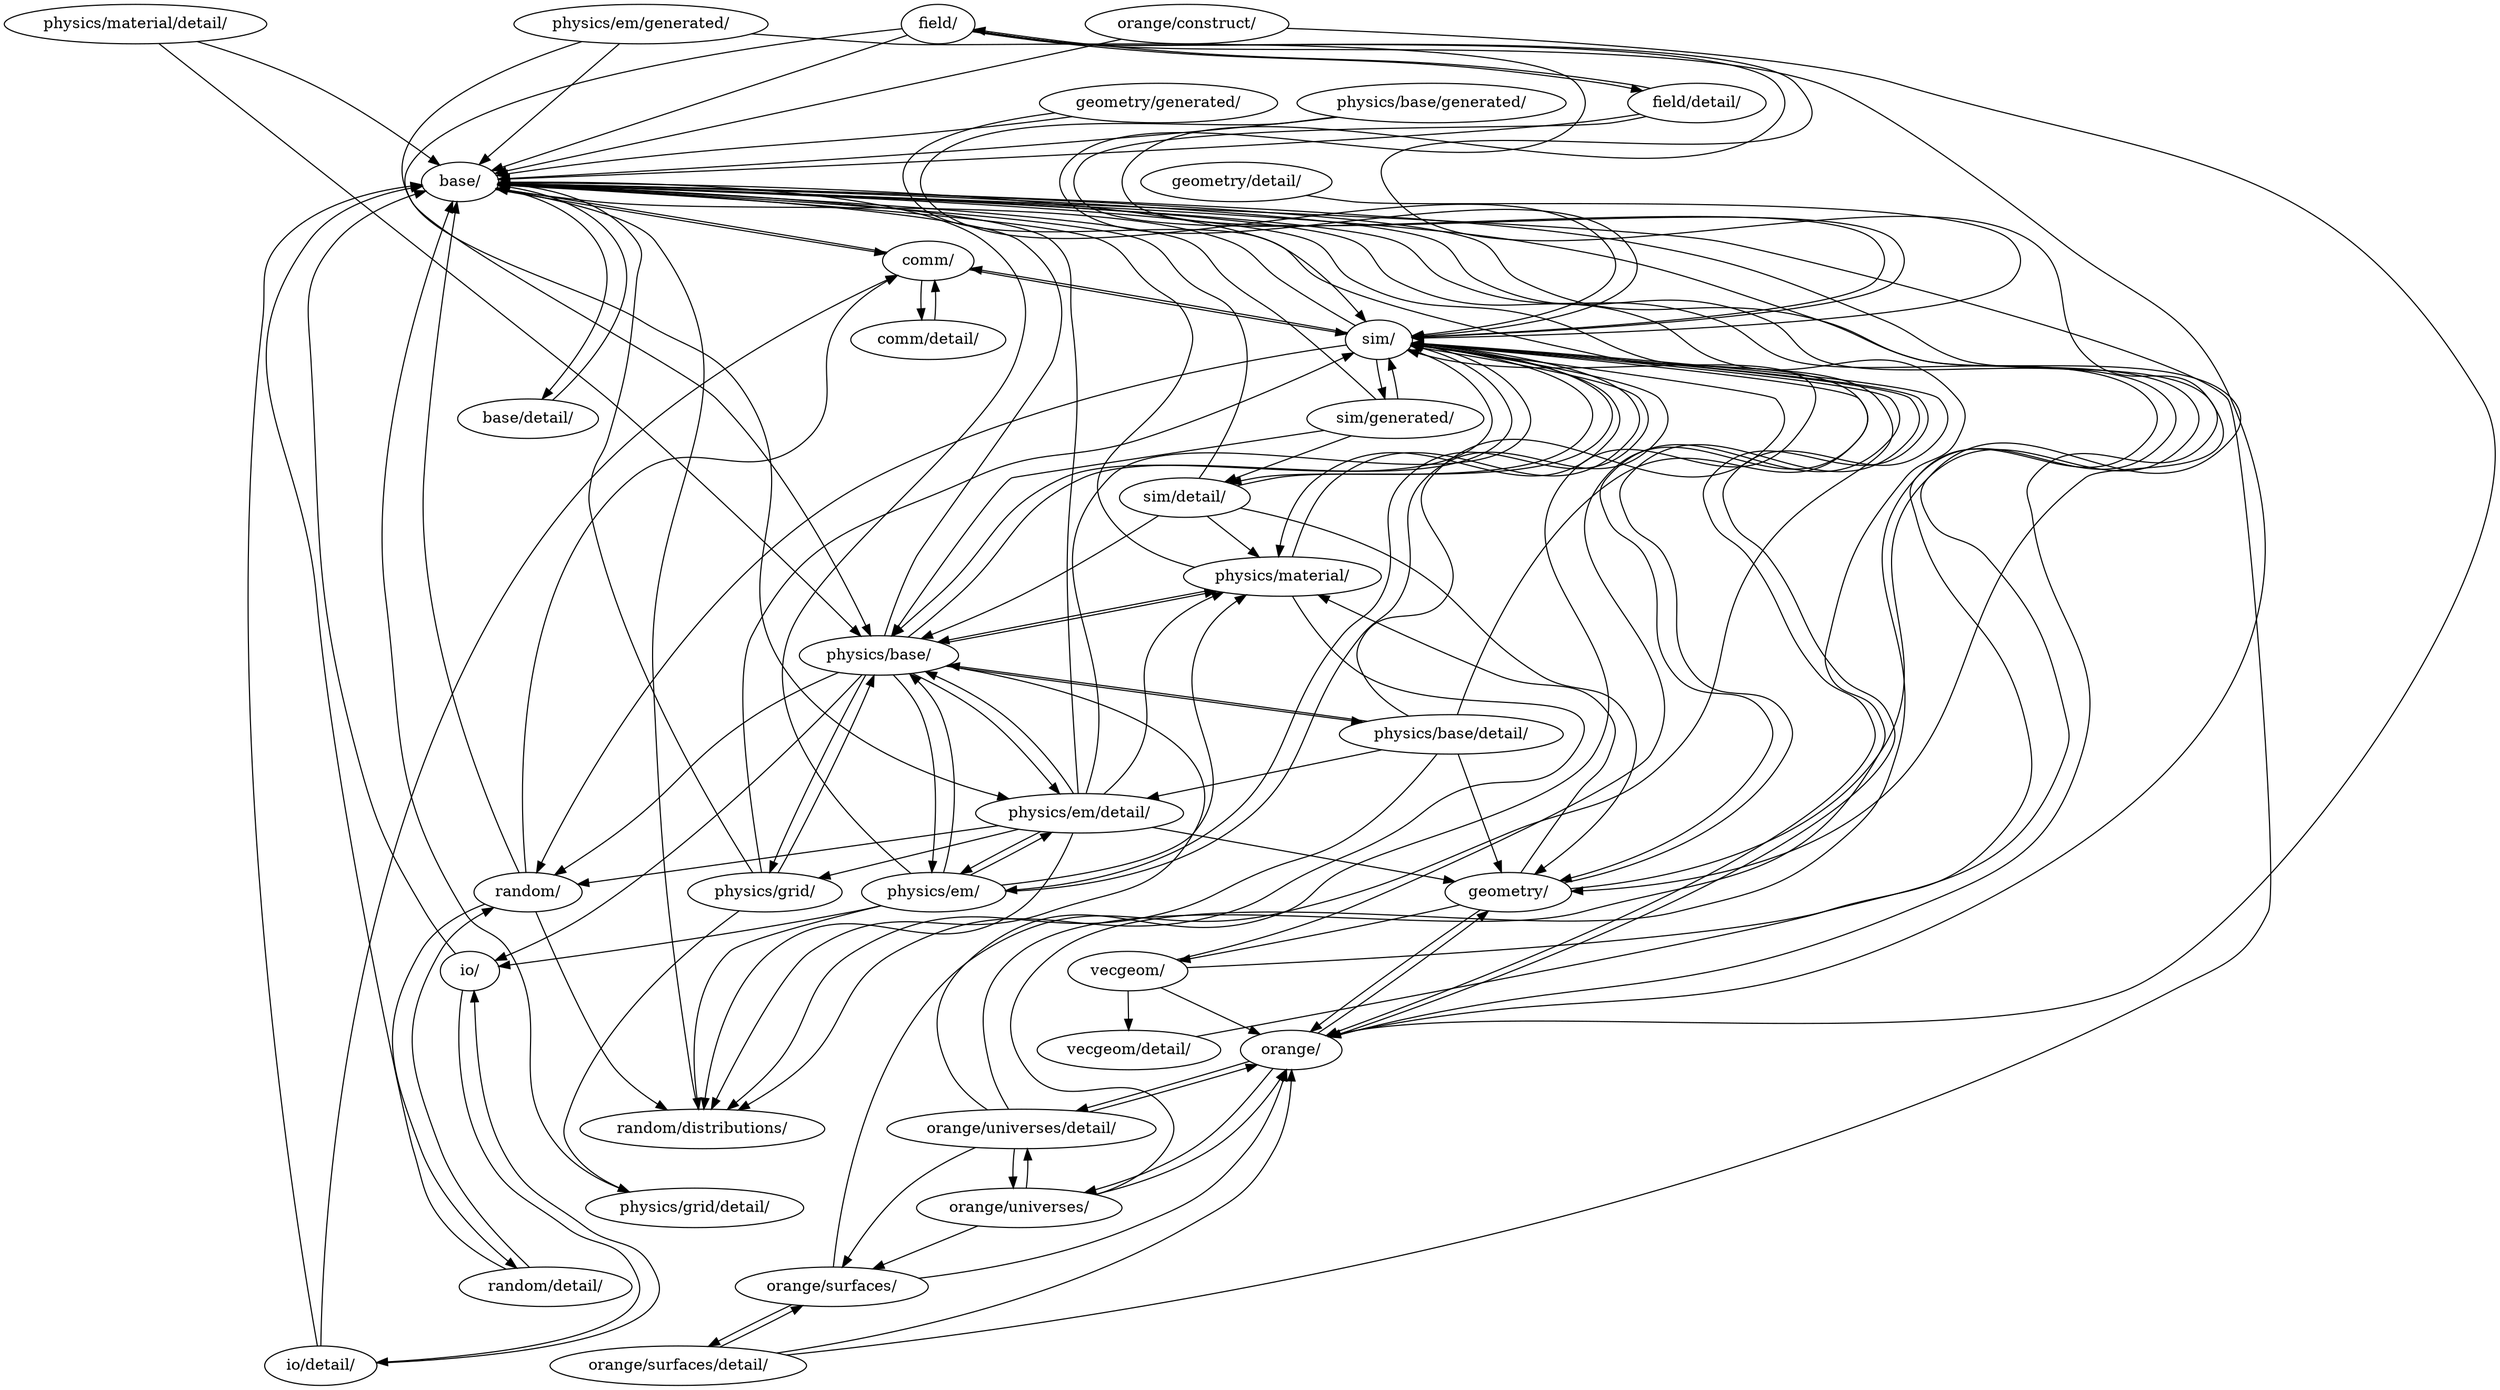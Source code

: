 digraph packages {
"base/" -> "base/detail/" [weight=0.423] // [0.3333333333333333, 0.16666666666666666, 0.2, 0.3333333333333333, 0.3333333333333333, 0.3333333333333333, 1.0, 1.0, 0.2, 0.25, 0.5]
"base/" -> "comm/" [weight=0.121] // [0.3333333333333333, 0.14285714285714285, 0.25]
"base/detail/" -> "base/" [weight=0.660] // [1.0, 1.0, 0.2, 0.25, 0.3333333333333333, 1.0, 1.0, 0.5]
"comm/" -> "sim/" [weight=0.500] // [1.0]
"comm/" -> "comm/detail/" [weight=0.567] // [1.0, 0.5, 0.2]
"comm/" -> "base/" [weight=0.275] // [1.0, 0.5, 0.5, 0.2]
"comm/detail/" -> "comm/" [weight=1.000] // [1.0]
"field/" -> "base/" [weight=0.142] // [0.5, 0.125, 0.3333333333333333, 0.125, 0.25, 0.3333333333333333, 0.25, 0.3333333333333333, 0.3333333333333333, 0.25]
"field/" -> "geometry/" [weight=0.062] // [0.125]
"field/" -> "orange/" [weight=0.062] // [0.125]
"field/" -> "physics/base/" [weight=0.104] // [0.125, 0.25, 0.25]
"field/" -> "field/detail/" [weight=0.229] // [0.125, 0.3333333333333333]
"field/" -> "sim/" [weight=0.153] // [0.25, 0.3333333333333333, 0.3333333333333333]
"field/detail/" -> "base/" [weight=0.083] // [0.16666666666666666]
"field/detail/" -> "field/" [weight=0.167] // [0.16666666666666666]
"field/detail/" -> "sim/" [weight=0.083] // [0.16666666666666666]
"geometry/" -> "base/" [weight=0.117] // [0.2, 0.3333333333333333, 0.16666666666666666]
"geometry/" -> "sim/" [weight=0.117] // [0.2, 0.3333333333333333, 0.16666666666666666]
"geometry/" -> "vecgeom/" [weight=0.250] // [0.5, 0.5, 0.5]
"geometry/" -> "orange/" [weight=0.233] // [0.5, 0.3333333333333333, 0.5, 0.5, 0.5]
"geometry/" -> "physics/material/" [weight=0.083] // [0.16666666666666666]
"geometry/detail/" -> "sim/" [weight=0.500] // [1.0]
"geometry/generated/" -> "sim/" [weight=0.125] // [0.25]
"geometry/generated/" -> "base/" [weight=0.125] // [0.25]
"io/" -> "base/" [weight=0.365] // [1.0, 1.0, 0.5, 1.0, 1.0, 0.5, 0.3333333333333333, 0.5]
"io/" -> "io/detail/" [weight=0.417] // [0.5, 0.3333333333333333]
"io/detail/" -> "comm/" [weight=0.500] // [1.0]
"io/detail/" -> "io/" [weight=0.333] // [0.3333333333333333]
"io/detail/" -> "base/" [weight=0.500] // [1.0]
"orange/" -> "base/" [weight=0.091] // [0.16666666666666666, 0.16666666666666666, 0.14285714285714285, 0.25]
"orange/" -> "sim/" [weight=0.077] // [0.16666666666666666, 0.14285714285714285]
"orange/" -> "geometry/" [weight=0.083] // [0.16666666666666666]
"orange/" -> "orange/universes/" [weight=0.143] // [0.14285714285714285]
"orange/" -> "orange/universes/detail/" [weight=0.143] // [0.14285714285714285]
"orange/construct/" -> "orange/" [weight=0.446] // [1.0, 0.2, 0.3333333333333333, 0.25]
"orange/construct/" -> "base/" [weight=0.131] // [0.2, 0.3333333333333333, 0.25]
"orange/surfaces/" -> "base/" [weight=0.104] // [0.16666666666666666, 0.16666666666666666, 0.25, 0.16666666666666666, 0.16666666666666666, 0.3333333333333333]
"orange/surfaces/" -> "orange/" [weight=0.514] // [0.16666666666666666, 0.16666666666666666, 0.25, 0.5, 1.0, 1.0]
"orange/surfaces/" -> "orange/surfaces/detail/" [weight=0.300] // [0.16666666666666666, 0.16666666666666666, 0.16666666666666666, 0.16666666666666666, 0.3333333333333333]
"orange/surfaces/detail/" -> "base/" [weight=0.087] // [0.25, 0.1]
"orange/surfaces/detail/" -> "orange/" [weight=0.175] // [0.25, 0.1]
"orange/surfaces/detail/" -> "orange/surfaces/" [weight=0.150] // [0.1]
"orange/universes/" -> "base/" [weight=0.078] // [0.1111111111111111, 0.2]
"orange/universes/" -> "orange/" [weight=0.156] // [0.1111111111111111, 0.2]
"orange/universes/" -> "orange/surfaces/" [weight=0.111] // [0.1111111111111111]
"orange/universes/" -> "orange/universes/detail/" [weight=0.167] // [0.1111111111111111]
"orange/universes/detail/" -> "base/" [weight=0.136] // [0.25, 0.5, 0.14285714285714285, 0.2, 0.3333333333333333, 0.2]
"orange/universes/detail/" -> "orange/" [weight=0.292] // [0.25, 0.3333333333333333]
"orange/universes/detail/" -> "orange/surfaces/" [weight=0.143] // [0.14285714285714285]
"orange/universes/detail/" -> "orange/universes/" [weight=0.257] // [0.14285714285714285, 0.2]
"orange/universes/detail/" -> "sim/" [weight=0.100] // [0.2]
"physics/base/" -> "base/" [weight=0.125] // [0.2, 0.3333333333333333, 0.16666666666666666, 0.1111111111111111, 0.1111111111111111, 0.3333333333333333, 0.25, 1.0, 0.2, 0.25, 0.125, 0.07692307692307693, 0.1111111111111111, 0.05263157894736842, 0.06666666666666667, 0.3333333333333333, 0.2, 0.5, 0.3333333333333333]
"physics/base/" -> "sim/" [weight=0.121] // [0.2, 0.3333333333333333, 0.1111111111111111, 0.1111111111111111, 0.3333333333333333, 0.25, 0.2, 0.07692307692307693, 0.1111111111111111, 1.0, 0.05263157894736842, 0.06666666666666667, 0.3333333333333333, 0.2]
"physics/base/" -> "physics/material/" [weight=0.095] // [0.16666666666666666, 0.05263157894736842, 0.06666666666666667]
"physics/base/" -> "io/" [weight=0.056] // [0.1111111111111111]
"physics/base/" -> "physics/base/detail/" [weight=0.500] // [0.3333333333333333]
"physics/base/" -> "physics/em/" [weight=0.065] // [0.07692307692307693, 0.05263157894736842, 0.06666666666666667]
"physics/base/" -> "physics/em/detail/" [weight=0.072] // [0.07692307692307693, 0.06666666666666667]
"physics/base/" -> "physics/grid/" [weight=0.099] // [0.07692307692307693, 0.05263157894736842, 0.06666666666666667, 0.2]
"physics/base/" -> "random/" [weight=0.026] // [0.05263157894736842]
"physics/base/" -> "random/distributions/" [weight=0.026] // [0.05263157894736842]
"physics/base/detail/" -> "base/" [weight=0.104] // [0.09090909090909091, 0.3333333333333333, 0.2]
"physics/base/detail/" -> "geometry/" [weight=0.045] // [0.09090909090909091]
"physics/base/detail/" -> "physics/base/" [weight=0.395] // [0.09090909090909091, 0.5, 0.2]
"physics/base/detail/" -> "physics/em/detail/" [weight=0.091] // [0.09090909090909091]
"physics/base/detail/" -> "sim/" [weight=0.141] // [0.09090909090909091, 0.5, 0.3333333333333333, 0.2]
"physics/base/detail/" -> "random/distributions/" [weight=0.100] // [0.2]
"physics/base/generated/" -> "sim/" [weight=0.125] // [0.25, 0.25, 0.25]
"physics/base/generated/" -> "base/" [weight=0.125] // [0.25, 0.25, 0.25]
"physics/em/" -> "base/" [weight=0.099] // [0.14285714285714285, 0.16666666666666666, 0.14285714285714285, 0.2, 0.2, 0.125, 0.3333333333333333, 0.125, 0.2, 0.16666666666666666, 0.16666666666666666, 0.25, 0.25, 0.16666666666666666, 0.3333333333333333]
"physics/em/" -> "physics/base/" [weight=0.270] // [0.14285714285714285, 0.16666666666666666, 0.14285714285714285, 0.2, 0.3333333333333333, 0.25, 0.2, 0.3333333333333333, 0.3333333333333333, 0.5, 0.3333333333333333, 0.125, 0.3333333333333333, 0.3333333333333333, 0.16666666666666666, 0.5, 0.3333333333333333, 0.25, 0.25, 0.25, 0.25, 0.25, 0.16666666666666666, 0.3333333333333333]
"physics/em/" -> "random/distributions/" [weight=0.071] // [0.14285714285714285, 0.14285714285714285]
"physics/em/" -> "sim/" [weight=0.092] // [0.16666666666666666, 0.2]
"physics/em/" -> "io/" [weight=0.089] // [0.2, 0.16666666666666666, 0.16666666666666666]
"physics/em/" -> "physics/em/detail/" [weight=0.410] // [0.3333333333333333, 0.2, 0.125, 0.3333333333333333, 0.3333333333333333, 0.3333333333333333, 0.16666666666666666, 0.16666666666666666, 0.5, 0.3333333333333333, 0.25, 0.25, 0.16666666666666666, 0.3333333333333333]
"physics/em/" -> "physics/material/" [weight=0.205] // [0.25, 0.125, 0.125, 0.16666666666666666, 0.16666666666666666, 0.25, 0.25, 0.25, 0.25, 0.25, 0.16666666666666666]
"physics/em/detail/" -> "base/" [weight=0.084] // [0.3333333333333333, 0.058823529411764705, 0.2, 0.2, 0.2, 0.05263157894736842, 0.25, 0.25, 0.08333333333333333, 0.25, 0.5, 0.16666666666666666, 0.16666666666666666, 0.125, 0.25, 0.07692307692307693, 0.1, 0.16666666666666666, 0.0625, 0.14285714285714285, 0.1111111111111111, 0.3333333333333333, 0.058823529411764705, 0.2, 0.2, 0.25, 0.0625, 0.2, 0.3333333333333333, 0.1, 0.08333333333333333, 0.2, 0.07692307692307693, 0.2, 0.14285714285714285, 0.05555555555555555, 0.2, 0.16666666666666666, 0.16666666666666666, 0.07692307692307693, 0.2, 0.14285714285714285, 0.0625, 0.2, 0.2, 0.2, 0.08333333333333333, 0.07692307692307693, 0.06666666666666667, 0.3333333333333333]
"physics/em/detail/" -> "sim/" [weight=0.090] // [0.3333333333333333, 0.2, 0.05263157894736842, 0.25, 0.25, 0.25, 0.5, 0.25, 0.3333333333333333, 0.1, 0.16666666666666666, 0.14285714285714285, 0.1111111111111111, 0.3333333333333333, 0.2, 0.25, 0.2, 0.1, 0.08333333333333333, 0.2, 0.07692307692307693, 0.2, 0.05555555555555555, 0.2, 0.07692307692307693, 0.14285714285714285, 0.0625, 0.2, 0.2, 0.08333333333333333, 0.07692307692307693, 0.06666666666666667]
"physics/em/detail/" -> "physics/base/" [weight=0.137] // [0.058823529411764705, 0.25, 0.05263157894736842, 0.25, 0.08333333333333333, 0.5, 0.25, 0.07692307692307693, 0.1, 0.16666666666666666, 0.0625, 0.1111111111111111, 0.058823529411764705, 0.25, 0.0625, 0.1, 0.08333333333333333, 0.07692307692307693, 0.14285714285714285, 0.05555555555555555, 0.16666666666666666, 0.16666666666666666, 0.07692307692307693, 0.2, 0.14285714285714285, 0.0625, 0.2, 0.2, 0.08333333333333333, 0.07692307692307693, 0.06666666666666667]
"physics/em/detail/" -> "physics/material/" [weight=0.088] // [0.058823529411764705, 0.05263157894736842, 0.1, 0.14285714285714285, 0.0625, 0.08333333333333333, 0.05555555555555555, 0.07692307692307693, 0.2, 0.0625, 0.07692307692307693]
"physics/em/detail/" -> "random/distributions/" [weight=0.062] // [0.058823529411764705, 0.2, 0.25, 0.08333333333333333, 0.16666666666666666, 0.16666666666666666, 0.125, 0.07692307692307693, 0.0625, 0.058823529411764705, 0.2, 0.0625, 0.08333333333333333, 0.07692307692307693, 0.16666666666666666, 0.16666666666666666, 0.07692307692307693, 0.2, 0.06666666666666667]
"physics/em/detail/" -> "physics/em/" [weight=0.333] // [0.5, 0.16666666666666666, 0.16666666666666666, 0.2, 0.125, 0.0625, 0.3333333333333333]
"physics/em/detail/" -> "physics/grid/" [weight=0.114] // [0.1, 0.16666666666666666, 0.0625, 0.1111111111111111, 0.16666666666666666, 0.16666666666666666, 0.14285714285714285, 0.08333333333333333, 0.07692307692307693, 0.06666666666666667]
"physics/em/detail/" -> "random/" [weight=0.036] // [0.07692307692307693, 0.06666666666666667]
"physics/em/detail/" -> "geometry/" [weight=0.036] // [0.07692307692307693, 0.06666666666666667]
"physics/em/generated/" -> "base/" [weight=0.125] // [0.25, 0.25, 0.25, 0.25, 0.25, 0.25, 0.25, 0.25, 0.25, 0.25]
"physics/em/generated/" -> "sim/" [weight=0.125] // [0.25, 0.25, 0.25, 0.25, 0.25, 0.25, 0.25, 0.25, 0.25, 0.25]
"physics/em/generated/" -> "physics/em/detail/" [weight=0.375] // [0.25, 0.25, 0.25, 0.25, 0.25, 0.25, 0.25, 0.25, 0.25, 0.25]
"physics/grid/" -> "base/" [weight=0.134] // [0.16666666666666666, 0.25, 0.16666666666666666, 0.125, 0.2, 0.5, 0.2, 0.2, 0.3333333333333333, 0.25, 0.25, 0.5, 0.25, 0.5, 0.2, 0.25, 0.2]
"physics/grid/" -> "sim/" [weight=0.103] // [0.16666666666666666, 0.25, 0.2]
"physics/grid/" -> "physics/grid/detail/" [weight=0.308] // [0.16666666666666666, 0.2, 0.25]
"physics/grid/" -> "physics/base/" [weight=0.200] // [0.2]
"physics/grid/detail/" -> "base/" [weight=0.333] // [0.3333333333333333, 1.0]
"physics/material/" -> "base/" [weight=0.087] // [0.125, 0.25, 0.2, 0.125, 0.14285714285714285, 0.2]
"physics/material/" -> "random/distributions/" [weight=0.062] // [0.125]
"physics/material/" -> "sim/" [weight=0.087] // [0.125, 0.25, 0.2, 0.125, 0.14285714285714285, 0.2]
"physics/material/" -> "physics/base/" [weight=0.179] // [0.25, 0.2, 0.125, 0.14285714285714285]
"physics/material/detail/" -> "base/" [weight=0.250] // [0.5]
"physics/material/detail/" -> "physics/base/" [weight=0.500] // [0.5]
"random/" -> "base/" [weight=0.123] // [0.14285714285714285, 0.25, 0.3333333333333333, 0.25, 0.16666666666666666, 0.3333333333333333]
"random/" -> "comm/" [weight=0.071] // [0.14285714285714285]
"random/" -> "random/detail/" [weight=0.155] // [0.14285714285714285, 0.16666666666666666]
"random/" -> "random/distributions/" [weight=0.250] // [0.25, 0.3333333333333333, 0.16666666666666666]
"random/detail/" -> "base/" [weight=0.389] // [0.3333333333333333, 1.0, 1.0]
"random/detail/" -> "random/" [weight=0.333] // [0.3333333333333333]
"random/distributions/" -> "base/" [weight=0.125] // [0.25, 0.25, 0.16666666666666666, 0.5, 0.25, 0.16666666666666666, 0.16666666666666666, 0.25, 0.25, 0.25, 0.25]
"sim/" -> "base/" [weight=0.115] // [0.25, 0.09090909090909091, 0.09090909090909091, 0.3333333333333333, 0.5, 0.16666666666666666, 0.2, 0.1111111111111111, 0.3333333333333333, 0.1, 0.3333333333333333, 0.25]
"sim/" -> "geometry/" [weight=0.045] // [0.09090909090909091, 0.09090909090909091]
"sim/" -> "physics/base/" [weight=0.083] // [0.09090909090909091, 0.09090909090909091, 0.16666666666666666, 0.2, 0.1111111111111111, 0.3333333333333333]
"sim/" -> "physics/em/" [weight=0.045] // [0.09090909090909091, 0.09090909090909091]
"sim/" -> "physics/material/" [weight=0.045] // [0.09090909090909091, 0.09090909090909091]
"sim/" -> "random/" [weight=0.045] // [0.09090909090909091, 0.09090909090909091]
"sim/" -> "comm/" [weight=0.056] // [0.1111111111111111]
"sim/" -> "orange/" [weight=0.090] // [0.1111111111111111, 0.25]
"sim/" -> "sim/detail/" [weight=0.217] // [0.1, 0.3333333333333333]
"sim/" -> "sim/generated/" [weight=0.100] // [0.1]
"sim/detail/" -> "geometry/" [weight=0.065] // [0.1, 0.125, 0.16666666666666666]
"sim/detail/" -> "physics/base/" [weight=0.065] // [0.1, 0.125, 0.16666666666666666]
"sim/detail/" -> "physics/material/" [weight=0.050] // [0.1]
"sim/detail/" -> "sim/" [weight=0.245] // [0.1, 0.125, 0.5, 0.16666666666666666, 0.3333333333333333]
"sim/detail/" -> "base/" [weight=0.123] // [0.1, 0.125, 0.5, 0.16666666666666666, 0.25, 0.3333333333333333, 0.25]
"sim/generated/" -> "base/" [weight=0.096] // [0.2, 0.2, 0.16666666666666666, 0.2]
"sim/generated/" -> "sim/detail/" [weight=0.192] // [0.2, 0.2, 0.16666666666666666, 0.2]
"sim/generated/" -> "sim/" [weight=0.192] // [0.2, 0.2, 0.16666666666666666, 0.2]
"sim/generated/" -> "physics/base/" [weight=0.083] // [0.16666666666666666]
"vecgeom/" -> "base/" [weight=0.093] // [0.1111111111111111, 0.3333333333333333, 0.1111111111111111]
"vecgeom/" -> "orange/" [weight=0.093] // [0.1111111111111111, 0.3333333333333333, 0.1111111111111111]
"vecgeom/" -> "sim/" [weight=0.056] // [0.1111111111111111]
"vecgeom/" -> "vecgeom/detail/" [weight=0.111] // [0.1111111111111111, 0.1111111111111111]
"vecgeom/detail/" -> "base/" [weight=0.323] // [1.0, 0.3333333333333333, 0.25, 1.0]
}

